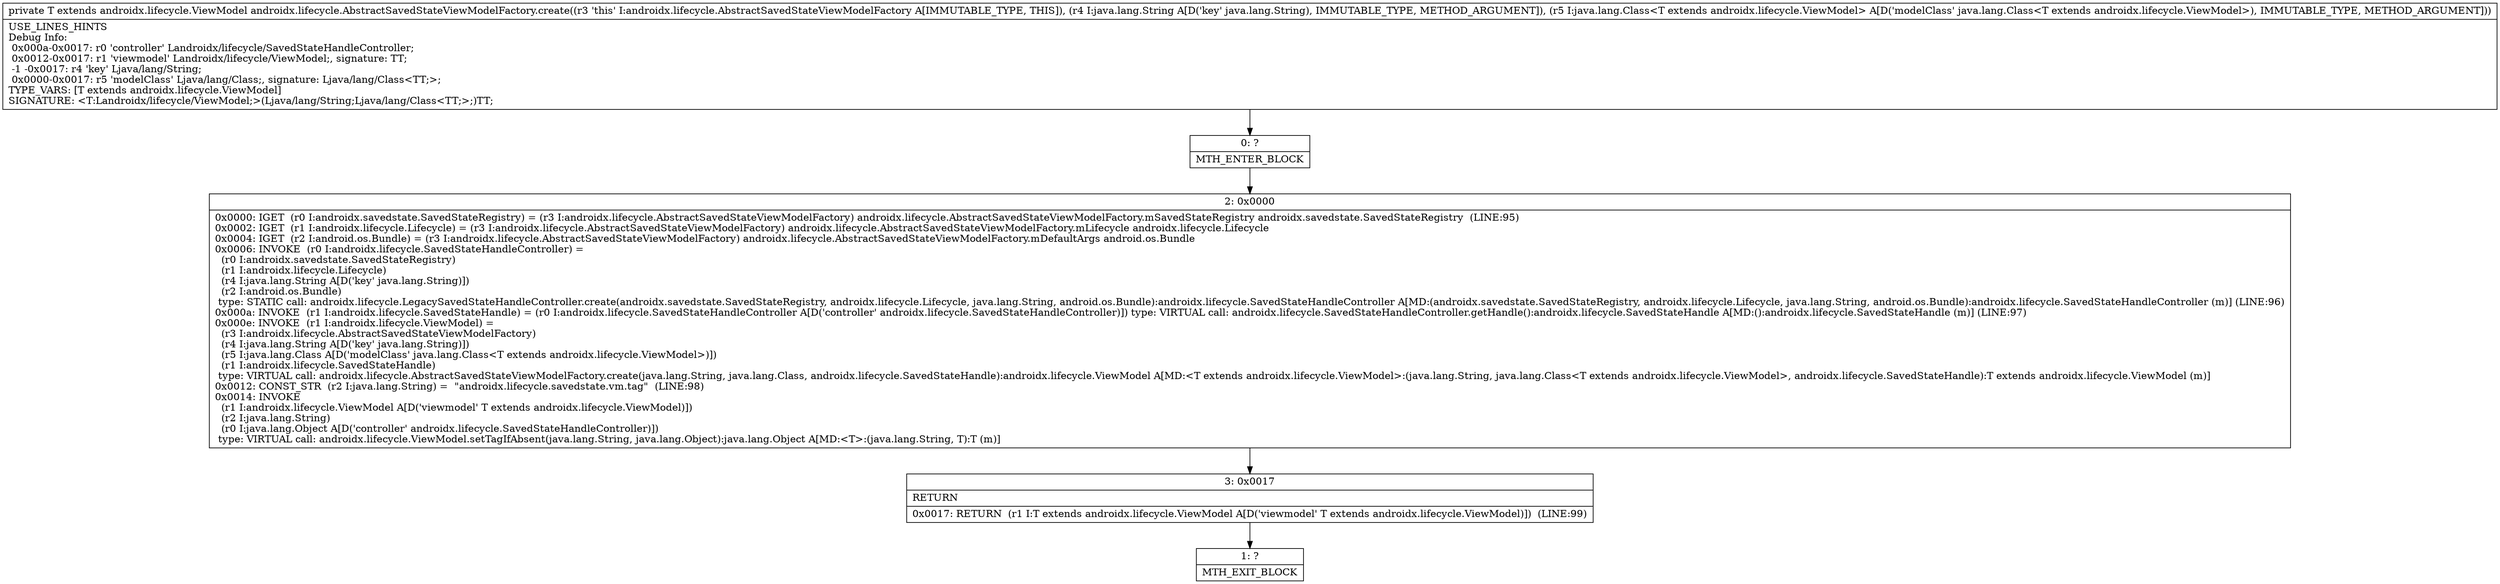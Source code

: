 digraph "CFG forandroidx.lifecycle.AbstractSavedStateViewModelFactory.create(Ljava\/lang\/String;Ljava\/lang\/Class;)Landroidx\/lifecycle\/ViewModel;" {
Node_0 [shape=record,label="{0\:\ ?|MTH_ENTER_BLOCK\l}"];
Node_2 [shape=record,label="{2\:\ 0x0000|0x0000: IGET  (r0 I:androidx.savedstate.SavedStateRegistry) = (r3 I:androidx.lifecycle.AbstractSavedStateViewModelFactory) androidx.lifecycle.AbstractSavedStateViewModelFactory.mSavedStateRegistry androidx.savedstate.SavedStateRegistry  (LINE:95)\l0x0002: IGET  (r1 I:androidx.lifecycle.Lifecycle) = (r3 I:androidx.lifecycle.AbstractSavedStateViewModelFactory) androidx.lifecycle.AbstractSavedStateViewModelFactory.mLifecycle androidx.lifecycle.Lifecycle \l0x0004: IGET  (r2 I:android.os.Bundle) = (r3 I:androidx.lifecycle.AbstractSavedStateViewModelFactory) androidx.lifecycle.AbstractSavedStateViewModelFactory.mDefaultArgs android.os.Bundle \l0x0006: INVOKE  (r0 I:androidx.lifecycle.SavedStateHandleController) = \l  (r0 I:androidx.savedstate.SavedStateRegistry)\l  (r1 I:androidx.lifecycle.Lifecycle)\l  (r4 I:java.lang.String A[D('key' java.lang.String)])\l  (r2 I:android.os.Bundle)\l type: STATIC call: androidx.lifecycle.LegacySavedStateHandleController.create(androidx.savedstate.SavedStateRegistry, androidx.lifecycle.Lifecycle, java.lang.String, android.os.Bundle):androidx.lifecycle.SavedStateHandleController A[MD:(androidx.savedstate.SavedStateRegistry, androidx.lifecycle.Lifecycle, java.lang.String, android.os.Bundle):androidx.lifecycle.SavedStateHandleController (m)] (LINE:96)\l0x000a: INVOKE  (r1 I:androidx.lifecycle.SavedStateHandle) = (r0 I:androidx.lifecycle.SavedStateHandleController A[D('controller' androidx.lifecycle.SavedStateHandleController)]) type: VIRTUAL call: androidx.lifecycle.SavedStateHandleController.getHandle():androidx.lifecycle.SavedStateHandle A[MD:():androidx.lifecycle.SavedStateHandle (m)] (LINE:97)\l0x000e: INVOKE  (r1 I:androidx.lifecycle.ViewModel) = \l  (r3 I:androidx.lifecycle.AbstractSavedStateViewModelFactory)\l  (r4 I:java.lang.String A[D('key' java.lang.String)])\l  (r5 I:java.lang.Class A[D('modelClass' java.lang.Class\<T extends androidx.lifecycle.ViewModel\>)])\l  (r1 I:androidx.lifecycle.SavedStateHandle)\l type: VIRTUAL call: androidx.lifecycle.AbstractSavedStateViewModelFactory.create(java.lang.String, java.lang.Class, androidx.lifecycle.SavedStateHandle):androidx.lifecycle.ViewModel A[MD:\<T extends androidx.lifecycle.ViewModel\>:(java.lang.String, java.lang.Class\<T extends androidx.lifecycle.ViewModel\>, androidx.lifecycle.SavedStateHandle):T extends androidx.lifecycle.ViewModel (m)]\l0x0012: CONST_STR  (r2 I:java.lang.String) =  \"androidx.lifecycle.savedstate.vm.tag\"  (LINE:98)\l0x0014: INVOKE  \l  (r1 I:androidx.lifecycle.ViewModel A[D('viewmodel' T extends androidx.lifecycle.ViewModel)])\l  (r2 I:java.lang.String)\l  (r0 I:java.lang.Object A[D('controller' androidx.lifecycle.SavedStateHandleController)])\l type: VIRTUAL call: androidx.lifecycle.ViewModel.setTagIfAbsent(java.lang.String, java.lang.Object):java.lang.Object A[MD:\<T\>:(java.lang.String, T):T (m)]\l}"];
Node_3 [shape=record,label="{3\:\ 0x0017|RETURN\l|0x0017: RETURN  (r1 I:T extends androidx.lifecycle.ViewModel A[D('viewmodel' T extends androidx.lifecycle.ViewModel)])  (LINE:99)\l}"];
Node_1 [shape=record,label="{1\:\ ?|MTH_EXIT_BLOCK\l}"];
MethodNode[shape=record,label="{private T extends androidx.lifecycle.ViewModel androidx.lifecycle.AbstractSavedStateViewModelFactory.create((r3 'this' I:androidx.lifecycle.AbstractSavedStateViewModelFactory A[IMMUTABLE_TYPE, THIS]), (r4 I:java.lang.String A[D('key' java.lang.String), IMMUTABLE_TYPE, METHOD_ARGUMENT]), (r5 I:java.lang.Class\<T extends androidx.lifecycle.ViewModel\> A[D('modelClass' java.lang.Class\<T extends androidx.lifecycle.ViewModel\>), IMMUTABLE_TYPE, METHOD_ARGUMENT]))  | USE_LINES_HINTS\lDebug Info:\l  0x000a\-0x0017: r0 'controller' Landroidx\/lifecycle\/SavedStateHandleController;\l  0x0012\-0x0017: r1 'viewmodel' Landroidx\/lifecycle\/ViewModel;, signature: TT;\l  \-1 \-0x0017: r4 'key' Ljava\/lang\/String;\l  0x0000\-0x0017: r5 'modelClass' Ljava\/lang\/Class;, signature: Ljava\/lang\/Class\<TT;\>;\lTYPE_VARS: [T extends androidx.lifecycle.ViewModel]\lSIGNATURE: \<T:Landroidx\/lifecycle\/ViewModel;\>(Ljava\/lang\/String;Ljava\/lang\/Class\<TT;\>;)TT;\l}"];
MethodNode -> Node_0;Node_0 -> Node_2;
Node_2 -> Node_3;
Node_3 -> Node_1;
}

